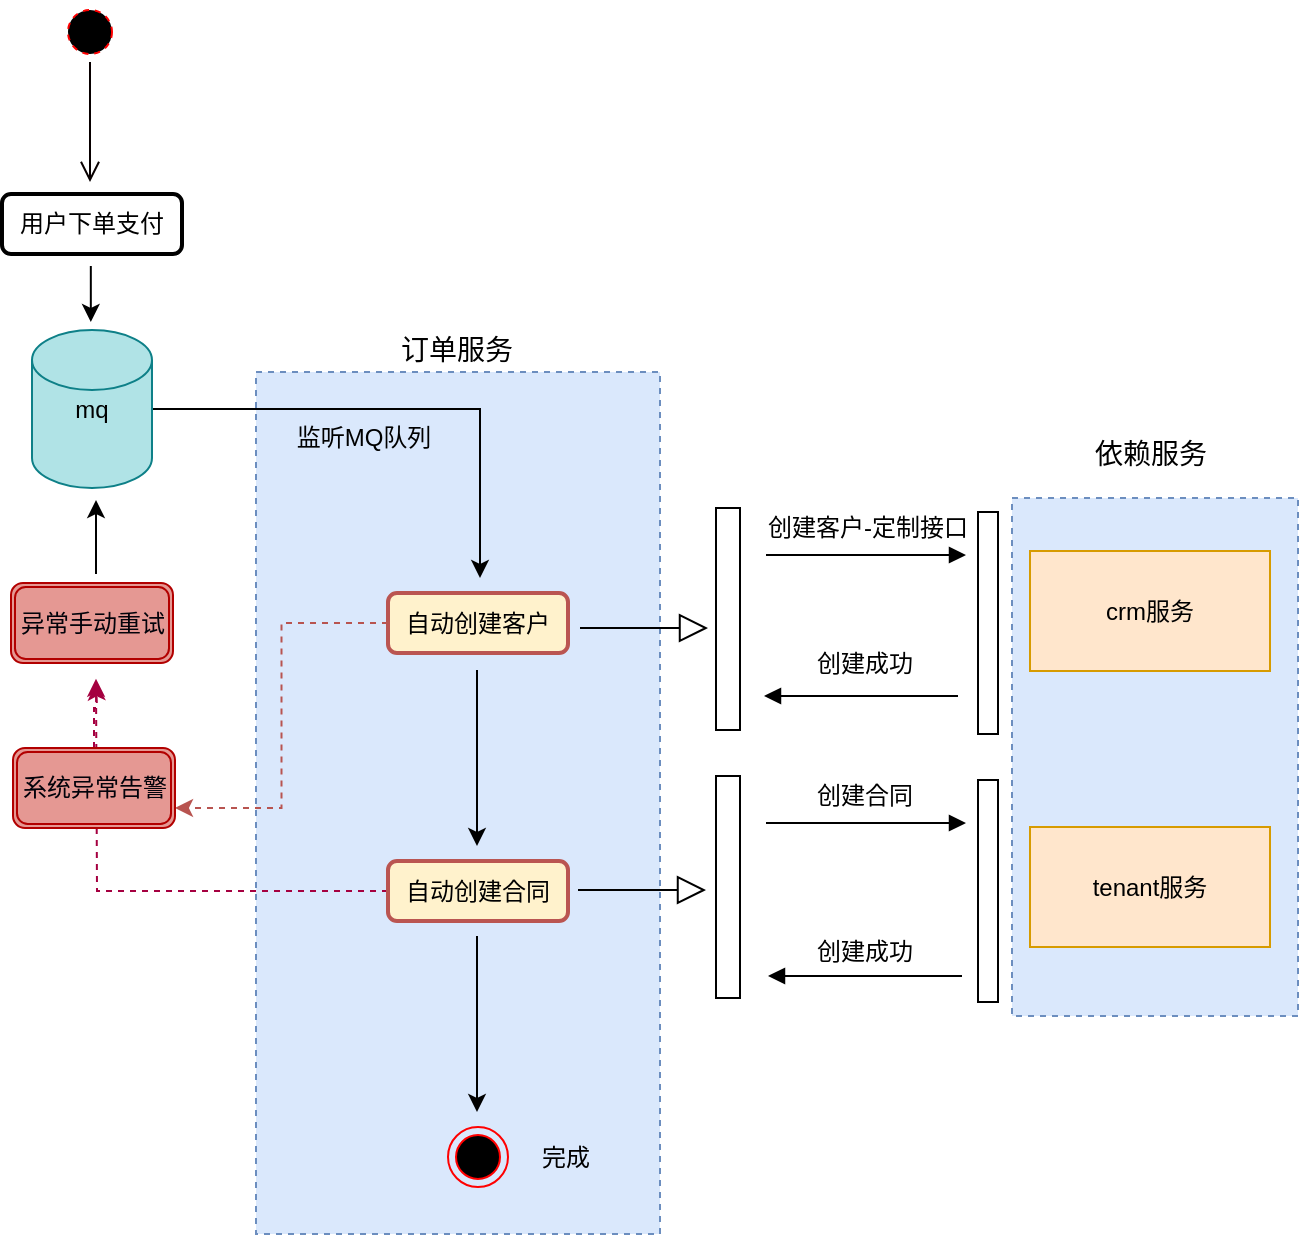 <mxfile version="13.6.6" type="github">
  <diagram id="7oT5lwHuUuCAwO_ohCAr" name="Page-1">
    <mxGraphModel dx="1422" dy="1194" grid="0" gridSize="10" guides="1" tooltips="1" connect="1" arrows="1" fold="1" page="0" pageScale="1" pageWidth="827" pageHeight="1169" background="#FFFFFF" math="0" shadow="0">
      <root>
        <mxCell id="0" />
        <mxCell id="1" parent="0" />
        <mxCell id="YVtjU-B46bmxan-KiCD_-102" value="" style="rounded=0;whiteSpace=wrap;html=1;shadow=0;glass=0;dashed=1;sketch=0;fillColor=#dae8fc;strokeColor=#6c8ebf;" parent="1" vertex="1">
          <mxGeometry x="664" y="98" width="143" height="259" as="geometry" />
        </mxCell>
        <mxCell id="YVtjU-B46bmxan-KiCD_-9" value="" style="rounded=0;whiteSpace=wrap;html=1;shadow=0;glass=0;dashed=1;sketch=0;fillColor=#dae8fc;strokeColor=#6c8ebf;" parent="1" vertex="1">
          <mxGeometry x="286" y="35" width="202" height="431" as="geometry" />
        </mxCell>
        <mxCell id="FHKA4hlsGY9Cx_DIm3Lq-1" value="用户下单支付" style="rounded=1;whiteSpace=wrap;html=1;strokeWidth=2;" parent="1" vertex="1">
          <mxGeometry x="159" y="-54" width="90" height="30" as="geometry" />
        </mxCell>
        <mxCell id="YVtjU-B46bmxan-KiCD_-2" value="" style="endArrow=classic;html=1;entryX=0.5;entryY=0;entryDx=0;entryDy=0;" parent="1" edge="1">
          <mxGeometry width="50" height="50" relative="1" as="geometry">
            <mxPoint x="203.41" y="-18" as="sourcePoint" />
            <mxPoint x="203.41" y="10" as="targetPoint" />
          </mxGeometry>
        </mxCell>
        <mxCell id="YVtjU-B46bmxan-KiCD_-93" style="edgeStyle=orthogonalEdgeStyle;rounded=0;orthogonalLoop=1;jettySize=auto;html=1;" parent="1" source="YVtjU-B46bmxan-KiCD_-4" edge="1">
          <mxGeometry relative="1" as="geometry">
            <mxPoint x="398" y="138" as="targetPoint" />
            <Array as="points">
              <mxPoint x="398" y="54" />
            </Array>
          </mxGeometry>
        </mxCell>
        <mxCell id="YVtjU-B46bmxan-KiCD_-4" value="mq" style="shape=cylinder2;whiteSpace=wrap;html=1;boundedLbl=1;backgroundOutline=1;size=15;fillColor=#b0e3e6;strokeColor=#0e8088;" parent="1" vertex="1">
          <mxGeometry x="174" y="14" width="60" height="79" as="geometry" />
        </mxCell>
        <mxCell id="YVtjU-B46bmxan-KiCD_-122" style="edgeStyle=orthogonalEdgeStyle;rounded=0;orthogonalLoop=1;jettySize=auto;html=1;dashed=1;fillColor=#f8cecc;strokeColor=#b85450;entryX=1;entryY=0.75;entryDx=0;entryDy=0;" parent="1" source="YVtjU-B46bmxan-KiCD_-5" target="YVtjU-B46bmxan-KiCD_-124" edge="1">
          <mxGeometry relative="1" as="geometry">
            <mxPoint x="252.118" y="160.5" as="targetPoint" />
          </mxGeometry>
        </mxCell>
        <mxCell id="YVtjU-B46bmxan-KiCD_-5" value="自动创建客户" style="rounded=1;whiteSpace=wrap;html=1;fillColor=#fff2cc;strokeWidth=2;strokeColor=#BA5551;" parent="1" vertex="1">
          <mxGeometry x="352" y="145.5" width="90" height="30" as="geometry" />
        </mxCell>
        <mxCell id="YVtjU-B46bmxan-KiCD_-10" value="监听MQ队列" style="text;html=1;strokeColor=none;fillColor=none;align=center;verticalAlign=middle;whiteSpace=wrap;rounded=0;shadow=0;glass=0;dashed=1;sketch=0;" parent="1" vertex="1">
          <mxGeometry x="290" y="58" width="100" height="20" as="geometry" />
        </mxCell>
        <mxCell id="YVtjU-B46bmxan-KiCD_-14" value="" style="html=1;points=[];perimeter=orthogonalPerimeter;rounded=0;shadow=0;glass=0;sketch=0;fillColor=none;" parent="1" vertex="1">
          <mxGeometry x="516" y="103" width="12" height="111" as="geometry" />
        </mxCell>
        <mxCell id="YVtjU-B46bmxan-KiCD_-16" value="" style="html=1;points=[];perimeter=orthogonalPerimeter;rounded=0;shadow=0;glass=0;sketch=0;" parent="1" vertex="1">
          <mxGeometry x="647" y="105" width="10" height="111" as="geometry" />
        </mxCell>
        <mxCell id="YVtjU-B46bmxan-KiCD_-18" value="" style="endArrow=block;endFill=1;endSize=6;html=1;" parent="1" edge="1">
          <mxGeometry width="100" relative="1" as="geometry">
            <mxPoint x="541" y="126.5" as="sourcePoint" />
            <mxPoint x="641" y="126.5" as="targetPoint" />
          </mxGeometry>
        </mxCell>
        <mxCell id="YVtjU-B46bmxan-KiCD_-19" value="创建客户-定制接口" style="text;html=1;strokeColor=none;fillColor=none;align=center;verticalAlign=middle;whiteSpace=wrap;rounded=0;shadow=0;glass=0;sketch=0;" parent="1" vertex="1">
          <mxGeometry x="527" y="103" width="130" height="20" as="geometry" />
        </mxCell>
        <mxCell id="YVtjU-B46bmxan-KiCD_-20" value="" style="endArrow=block;endFill=1;endSize=6;html=1;" parent="1" edge="1">
          <mxGeometry width="100" relative="1" as="geometry">
            <mxPoint x="637" y="197" as="sourcePoint" />
            <mxPoint x="540" y="197" as="targetPoint" />
          </mxGeometry>
        </mxCell>
        <mxCell id="YVtjU-B46bmxan-KiCD_-21" value="&lt;font style=&quot;font-size: 14px&quot;&gt;订单服务&lt;/font&gt;" style="text;html=1;align=center;verticalAlign=middle;resizable=0;points=[];autosize=1;" parent="1" vertex="1">
          <mxGeometry x="353" y="14" width="66" height="19" as="geometry" />
        </mxCell>
        <mxCell id="YVtjU-B46bmxan-KiCD_-24" value="crm服务" style="rounded=0;whiteSpace=wrap;html=1;shadow=0;glass=0;sketch=0;fillColor=#ffe6cc;strokeColor=#d79b00;" parent="1" vertex="1">
          <mxGeometry x="673" y="124.5" width="120" height="60" as="geometry" />
        </mxCell>
        <mxCell id="YVtjU-B46bmxan-KiCD_-27" value="创建成功" style="text;html=1;strokeColor=none;fillColor=none;align=center;verticalAlign=middle;whiteSpace=wrap;rounded=0;shadow=0;glass=0;sketch=0;" parent="1" vertex="1">
          <mxGeometry x="565" y="171" width="51" height="20" as="geometry" />
        </mxCell>
        <mxCell id="YVtjU-B46bmxan-KiCD_-29" value="&lt;font style=&quot;font-size: 14px&quot;&gt;依赖服务&lt;/font&gt;" style="text;html=1;align=center;verticalAlign=middle;resizable=0;points=[];autosize=1;" parent="1" vertex="1">
          <mxGeometry x="700" y="66" width="66" height="19" as="geometry" />
        </mxCell>
        <mxCell id="YVtjU-B46bmxan-KiCD_-121" style="edgeStyle=orthogonalEdgeStyle;rounded=0;orthogonalLoop=1;jettySize=auto;html=1;dashed=1;fillColor=#d80073;strokeColor=#A50040;" parent="1" source="YVtjU-B46bmxan-KiCD_-52" edge="1">
          <mxGeometry relative="1" as="geometry">
            <mxPoint x="206.0" y="188.353" as="targetPoint" />
          </mxGeometry>
        </mxCell>
        <mxCell id="YVtjU-B46bmxan-KiCD_-52" value="自动创建合同" style="rounded=1;whiteSpace=wrap;html=1;fillColor=#fff2cc;strokeWidth=2;strokeColor=#BA5551;" parent="1" vertex="1">
          <mxGeometry x="352" y="279.5" width="90" height="30" as="geometry" />
        </mxCell>
        <mxCell id="YVtjU-B46bmxan-KiCD_-53" value="" style="html=1;points=[];perimeter=orthogonalPerimeter;rounded=0;shadow=0;glass=0;sketch=0;" parent="1" vertex="1">
          <mxGeometry x="516" y="237" width="12" height="111" as="geometry" />
        </mxCell>
        <mxCell id="YVtjU-B46bmxan-KiCD_-54" value="" style="html=1;points=[];perimeter=orthogonalPerimeter;rounded=0;shadow=0;glass=0;sketch=0;" parent="1" vertex="1">
          <mxGeometry x="647" y="239" width="10" height="111" as="geometry" />
        </mxCell>
        <mxCell id="YVtjU-B46bmxan-KiCD_-55" value="" style="endArrow=block;endFill=1;endSize=6;html=1;" parent="1" edge="1">
          <mxGeometry width="100" relative="1" as="geometry">
            <mxPoint x="541" y="260.5" as="sourcePoint" />
            <mxPoint x="641" y="260.5" as="targetPoint" />
          </mxGeometry>
        </mxCell>
        <mxCell id="YVtjU-B46bmxan-KiCD_-62" value="" style="endArrow=classic;html=1;" parent="1" edge="1">
          <mxGeometry width="50" height="50" relative="1" as="geometry">
            <mxPoint x="396.5" y="184" as="sourcePoint" />
            <mxPoint x="396.5" y="272" as="targetPoint" />
          </mxGeometry>
        </mxCell>
        <mxCell id="YVtjU-B46bmxan-KiCD_-123" style="edgeStyle=orthogonalEdgeStyle;rounded=0;orthogonalLoop=1;jettySize=auto;html=1;dashed=1;fillColor=#d80073;strokeColor=#A50040;" parent="1" source="YVtjU-B46bmxan-KiCD_-124" edge="1">
          <mxGeometry relative="1" as="geometry">
            <mxPoint x="206.0" y="190.235" as="targetPoint" />
          </mxGeometry>
        </mxCell>
        <mxCell id="YVtjU-B46bmxan-KiCD_-68" value="创建合同" style="text;html=1;strokeColor=none;fillColor=none;align=center;verticalAlign=middle;whiteSpace=wrap;rounded=0;shadow=0;glass=0;sketch=0;" parent="1" vertex="1">
          <mxGeometry x="565" y="237" width="51" height="20" as="geometry" />
        </mxCell>
        <mxCell id="YVtjU-B46bmxan-KiCD_-70" value="tenant服务" style="rounded=0;whiteSpace=wrap;html=1;shadow=0;glass=0;sketch=0;fillColor=#ffe6cc;strokeColor=#d79b00;" parent="1" vertex="1">
          <mxGeometry x="673" y="262.5" width="120" height="60" as="geometry" />
        </mxCell>
        <mxCell id="YVtjU-B46bmxan-KiCD_-71" value="创建成功" style="text;html=1;strokeColor=none;fillColor=none;align=center;verticalAlign=middle;whiteSpace=wrap;rounded=0;shadow=0;glass=0;sketch=0;" parent="1" vertex="1">
          <mxGeometry x="565" y="315" width="51" height="20" as="geometry" />
        </mxCell>
        <mxCell id="YVtjU-B46bmxan-KiCD_-85" value="" style="endArrow=classic;html=1;" parent="1" edge="1">
          <mxGeometry width="50" height="50" relative="1" as="geometry">
            <mxPoint x="396.5" y="317" as="sourcePoint" />
            <mxPoint x="396.5" y="405" as="targetPoint" />
          </mxGeometry>
        </mxCell>
        <mxCell id="YVtjU-B46bmxan-KiCD_-87" value="" style="endArrow=block;endFill=1;endSize=6;html=1;" parent="1" edge="1">
          <mxGeometry width="100" relative="1" as="geometry">
            <mxPoint x="639" y="337" as="sourcePoint" />
            <mxPoint x="542" y="337" as="targetPoint" />
          </mxGeometry>
        </mxCell>
        <mxCell id="YVtjU-B46bmxan-KiCD_-98" value="" style="endArrow=block;endFill=0;endSize=12;html=1;" parent="1" edge="1">
          <mxGeometry width="160" relative="1" as="geometry">
            <mxPoint x="448" y="163" as="sourcePoint" />
            <mxPoint x="512" y="163" as="targetPoint" />
          </mxGeometry>
        </mxCell>
        <mxCell id="YVtjU-B46bmxan-KiCD_-99" value="" style="endArrow=block;endFill=0;endSize=12;html=1;" parent="1" edge="1">
          <mxGeometry width="160" relative="1" as="geometry">
            <mxPoint x="447" y="294" as="sourcePoint" />
            <mxPoint x="511" y="294" as="targetPoint" />
          </mxGeometry>
        </mxCell>
        <mxCell id="YVtjU-B46bmxan-KiCD_-101" value="" style="ellipse;html=1;shape=endState;fillColor=#000000;strokeColor=#ff0000;rounded=0;shadow=0;glass=0;sketch=0;" parent="1" vertex="1">
          <mxGeometry x="382" y="412.5" width="30" height="30" as="geometry" />
        </mxCell>
        <mxCell id="YVtjU-B46bmxan-KiCD_-106" value="&lt;font color=&quot;#02020a&quot;&gt;异常手动重试&lt;/font&gt;" style="shape=ext;double=1;rounded=1;whiteSpace=wrap;html=1;shadow=0;glass=0;sketch=0;strokeColor=#B20000;fontColor=#ffffff;fillColor=#E59893;" parent="1" vertex="1">
          <mxGeometry x="163.5" y="140.5" width="81" height="40" as="geometry" />
        </mxCell>
        <mxCell id="YVtjU-B46bmxan-KiCD_-112" value="" style="ellipse;html=1;shape=startState;fillColor=#000000;strokeColor=#ff0000;rounded=0;shadow=0;glass=0;dashed=1;sketch=0;" parent="1" vertex="1">
          <mxGeometry x="188" y="-150" width="30" height="30" as="geometry" />
        </mxCell>
        <mxCell id="YVtjU-B46bmxan-KiCD_-113" value="" style="edgeStyle=orthogonalEdgeStyle;html=1;verticalAlign=bottom;endArrow=open;endSize=8;strokeColor=#080000;" parent="1" source="YVtjU-B46bmxan-KiCD_-112" edge="1">
          <mxGeometry relative="1" as="geometry">
            <mxPoint x="203" y="-60" as="targetPoint" />
          </mxGeometry>
        </mxCell>
        <mxCell id="YVtjU-B46bmxan-KiCD_-116" value="" style="endArrow=classic;html=1;" parent="1" edge="1">
          <mxGeometry width="50" height="50" relative="1" as="geometry">
            <mxPoint x="206" y="136" as="sourcePoint" />
            <mxPoint x="206" y="99" as="targetPoint" />
          </mxGeometry>
        </mxCell>
        <mxCell id="YVtjU-B46bmxan-KiCD_-124" value="&lt;font color=&quot;#02020a&quot;&gt;系统异常告警&lt;/font&gt;" style="shape=ext;double=1;rounded=1;whiteSpace=wrap;html=1;shadow=0;glass=0;sketch=0;strokeColor=#B20000;fontColor=#ffffff;fillColor=#E59893;" parent="1" vertex="1">
          <mxGeometry x="164.5" y="223" width="81" height="40" as="geometry" />
        </mxCell>
        <mxCell id="YVtjU-B46bmxan-KiCD_-127" value="完成" style="text;html=1;strokeColor=none;fillColor=none;align=center;verticalAlign=middle;whiteSpace=wrap;rounded=0;shadow=0;glass=0;sketch=0;" parent="1" vertex="1">
          <mxGeometry x="421" y="417.5" width="40" height="20" as="geometry" />
        </mxCell>
      </root>
    </mxGraphModel>
  </diagram>
</mxfile>
